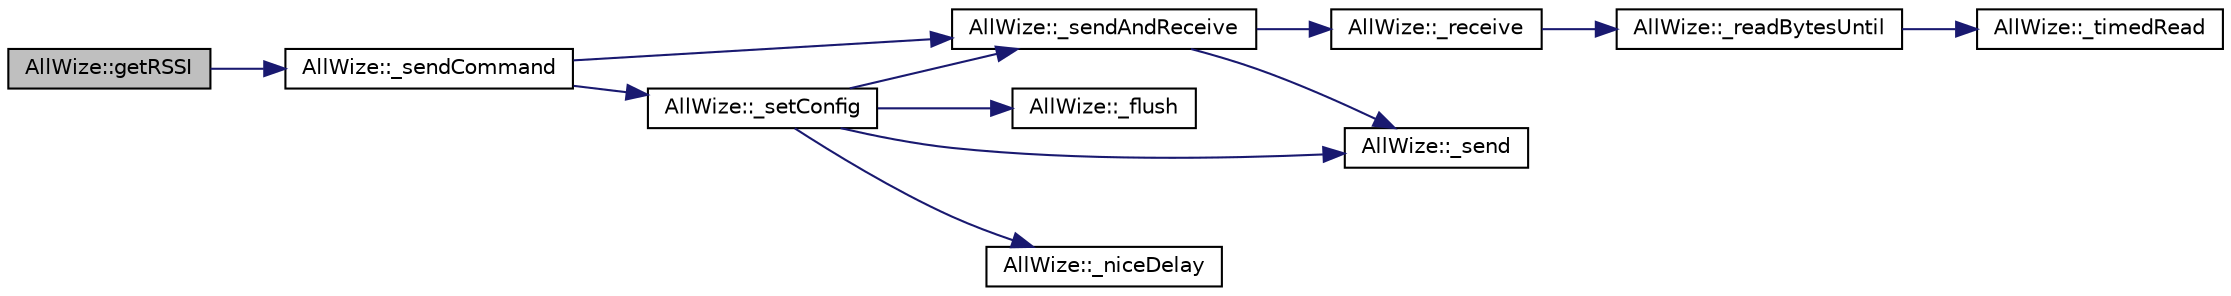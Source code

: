 digraph "AllWize::getRSSI"
{
  edge [fontname="Helvetica",fontsize="10",labelfontname="Helvetica",labelfontsize="10"];
  node [fontname="Helvetica",fontsize="10",shape=record];
  rankdir="LR";
  Node1070 [label="AllWize::getRSSI",height=0.2,width=0.4,color="black", fillcolor="grey75", style="filled", fontcolor="black"];
  Node1070 -> Node1071 [color="midnightblue",fontsize="10",style="solid",fontname="Helvetica"];
  Node1071 [label="AllWize::_sendCommand",height=0.2,width=0.4,color="black", fillcolor="white", style="filled",URL="$classAllWize.html#aa396ffb4a719730440575425c981adef",tooltip="Sends a command with the given data. "];
  Node1071 -> Node1072 [color="midnightblue",fontsize="10",style="solid",fontname="Helvetica"];
  Node1072 [label="AllWize::_setConfig",height=0.2,width=0.4,color="black", fillcolor="white", style="filled",URL="$classAllWize.html#a493af0599b973f713192b175000264e6",tooltip="Sets or unsets config mode. "];
  Node1072 -> Node1073 [color="midnightblue",fontsize="10",style="solid",fontname="Helvetica"];
  Node1073 [label="AllWize::_flush",height=0.2,width=0.4,color="black", fillcolor="white", style="filled",URL="$classAllWize.html#ace21941ce1a1174ef567c1a269ebf551",tooltip="Flushes the serial line to the module. "];
  Node1072 -> Node1074 [color="midnightblue",fontsize="10",style="solid",fontname="Helvetica"];
  Node1074 [label="AllWize::_sendAndReceive",height=0.2,width=0.4,color="black", fillcolor="white", style="filled",URL="$classAllWize.html#af4c575f742b3c2a837058846b83fbfe1",tooltip="Sends a binary buffer and waits for response. Returns the number of bytes received and stored in the ..."];
  Node1074 -> Node1075 [color="midnightblue",fontsize="10",style="solid",fontname="Helvetica"];
  Node1075 [label="AllWize::_send",height=0.2,width=0.4,color="black", fillcolor="white", style="filled",URL="$classAllWize.html#ac194cac5fd63b864ef567fb7a51a2ac9",tooltip="Sends a binary buffer to the module UART. Returns the number of bytes actually sent. "];
  Node1074 -> Node1076 [color="midnightblue",fontsize="10",style="solid",fontname="Helvetica"];
  Node1076 [label="AllWize::_receive",height=0.2,width=0.4,color="black", fillcolor="white", style="filled",URL="$classAllWize.html#a197c8bd0c47789acefd4e360ca697feb",tooltip="Listens to incoming data from the module until timeout or END_OF_RESPONSE. "];
  Node1076 -> Node1077 [color="midnightblue",fontsize="10",style="solid",fontname="Helvetica"];
  Node1077 [label="AllWize::_readBytesUntil",height=0.2,width=0.4,color="black", fillcolor="white", style="filled",URL="$classAllWize.html#a3cdbc480293b0e3c24107c549b485d5c",tooltip="Reads the stream buffer up to a certain char or times out. "];
  Node1077 -> Node1078 [color="midnightblue",fontsize="10",style="solid",fontname="Helvetica"];
  Node1078 [label="AllWize::_timedRead",height=0.2,width=0.4,color="black", fillcolor="white", style="filled",URL="$classAllWize.html#ac33ba05cebc3de22babb477922a07eaf",tooltip="Reads a byte from the stream with a timeout. "];
  Node1072 -> Node1075 [color="midnightblue",fontsize="10",style="solid",fontname="Helvetica"];
  Node1072 -> Node1079 [color="midnightblue",fontsize="10",style="solid",fontname="Helvetica"];
  Node1079 [label="AllWize::_niceDelay",height=0.2,width=0.4,color="black", fillcolor="white", style="filled",URL="$classAllWize.html#afeed45d2a47e184092d6dcd64c22fb72",tooltip="Does a non-blocking delay. "];
  Node1071 -> Node1074 [color="midnightblue",fontsize="10",style="solid",fontname="Helvetica"];
}
